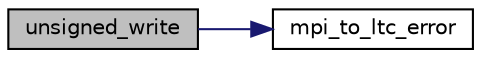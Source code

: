 digraph "unsigned_write"
{
 // LATEX_PDF_SIZE
  edge [fontname="Helvetica",fontsize="10",labelfontname="Helvetica",labelfontsize="10"];
  node [fontname="Helvetica",fontsize="10",shape=record];
  rankdir="LR";
  Node164 [label="unsigned_write",height=0.2,width=0.4,color="black", fillcolor="grey75", style="filled", fontcolor="black",tooltip=" "];
  Node164 -> Node165 [color="midnightblue",fontsize="10",style="solid",fontname="Helvetica"];
  Node165 [label="mpi_to_ltc_error",height=0.2,width=0.4,color="black", fillcolor="white", style="filled",URL="$ltm__desc_8c.html#abc21dd3358332c6bcdd2ec873ab5c5a6",tooltip="Convert a MPI error to a LTC error (Possibly the most powerful function ever! Oh wait...."];
}
